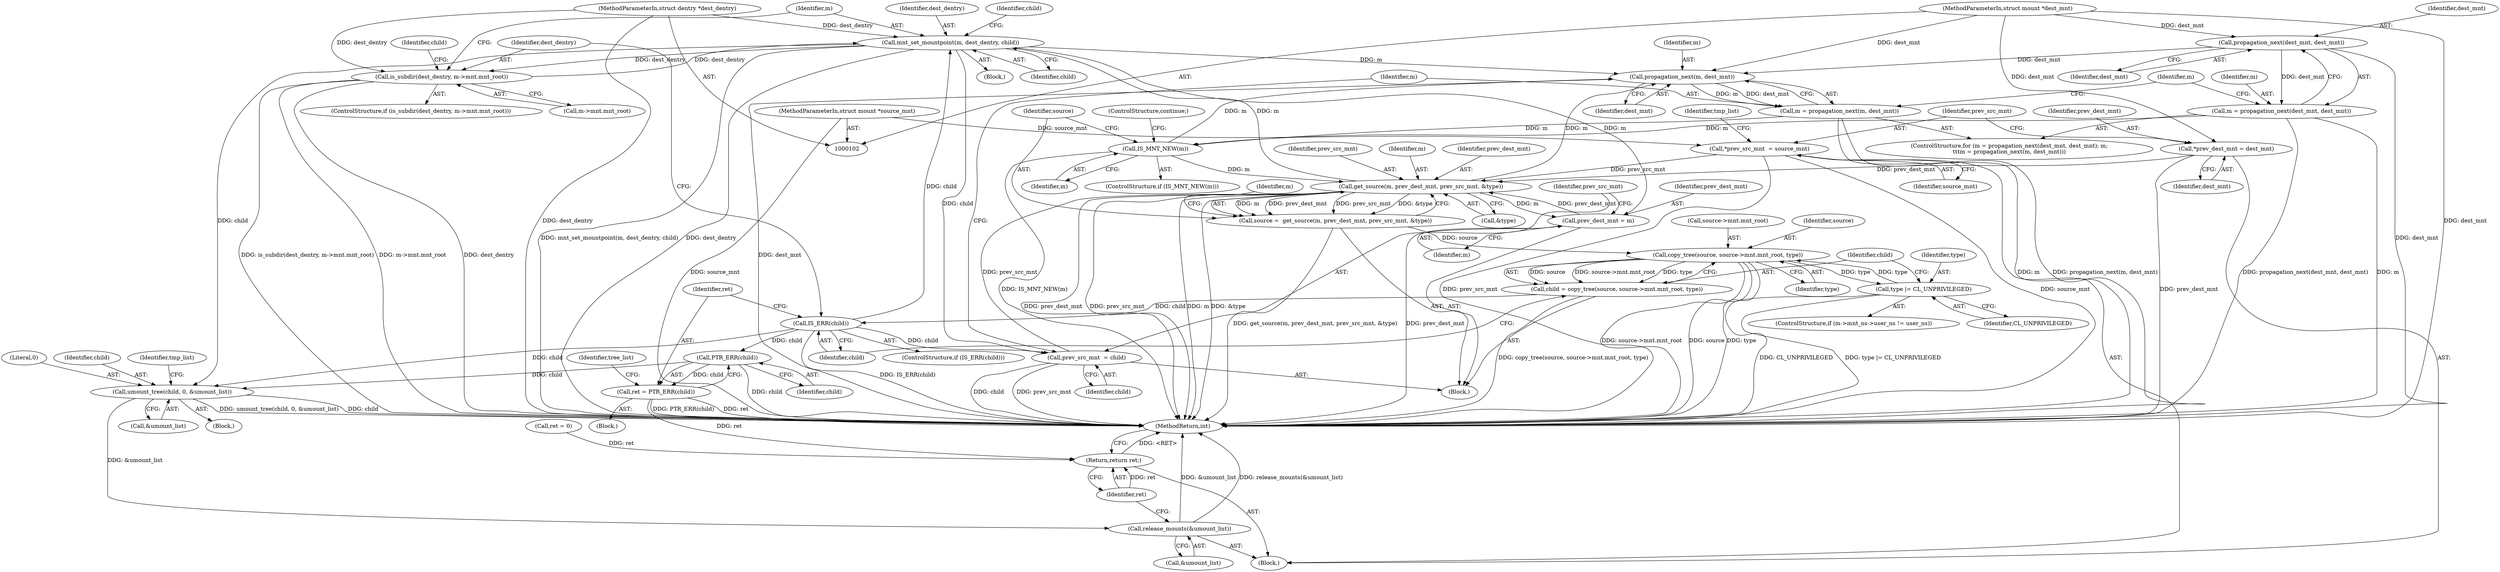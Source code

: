 digraph "0_linux_132c94e31b8bca8ea921f9f96a57d684fa4ae0a9_1@pointer" {
"1000207" [label="(Call,mnt_set_mountpoint(m, dest_dentry, child))"];
"1000157" [label="(Call,get_source(m, prev_dest_mnt, prev_src_mnt, &type))"];
"1000152" [label="(Call,IS_MNT_NEW(m))"];
"1000143" [label="(Call,m = propagation_next(m, dest_mnt))"];
"1000145" [label="(Call,propagation_next(m, dest_mnt))"];
"1000207" [label="(Call,mnt_set_mountpoint(m, dest_dentry, child))"];
"1000199" [label="(Call,is_subdir(dest_dentry, m->mnt.mnt_root))"];
"1000104" [label="(MethodParameterIn,struct dentry *dest_dentry)"];
"1000185" [label="(Call,IS_ERR(child))"];
"1000174" [label="(Call,child = copy_tree(source, source->mnt.mnt_root, type))"];
"1000176" [label="(Call,copy_tree(source, source->mnt.mnt_root, type))"];
"1000155" [label="(Call,source =  get_source(m, prev_dest_mnt, prev_src_mnt, &type))"];
"1000171" [label="(Call,type |= CL_UNPRIVILEGED)"];
"1000139" [label="(Call,propagation_next(dest_mnt, dest_mnt))"];
"1000103" [label="(MethodParameterIn,struct mount *dest_mnt)"];
"1000137" [label="(Call,m = propagation_next(dest_mnt, dest_mnt))"];
"1000125" [label="(Call,*prev_dest_mnt = dest_mnt)"];
"1000226" [label="(Call,prev_dest_mnt = m)"];
"1000129" [label="(Call,*prev_src_mnt  = source_mnt)"];
"1000105" [label="(MethodParameterIn,struct mount *source_mnt)"];
"1000229" [label="(Call,prev_src_mnt  = child)"];
"1000190" [label="(Call,PTR_ERR(child))"];
"1000188" [label="(Call,ret = PTR_ERR(child))"];
"1000253" [label="(Return,return ret;)"];
"1000242" [label="(Call,umount_tree(child, 0, &umount_list))"];
"1000250" [label="(Call,release_mounts(&umount_list))"];
"1000251" [label="(Call,&umount_list)"];
"1000140" [label="(Identifier,dest_mnt)"];
"1000172" [label="(Identifier,type)"];
"1000136" [label="(ControlStructure,for (m = propagation_next(dest_mnt, dest_mnt); m;\n\t\t\tm = propagation_next(m, dest_mnt)))"];
"1000228" [label="(Identifier,m)"];
"1000147" [label="(Identifier,dest_mnt)"];
"1000139" [label="(Call,propagation_next(dest_mnt, dest_mnt))"];
"1000142" [label="(Identifier,m)"];
"1000189" [label="(Identifier,ret)"];
"1000103" [label="(MethodParameterIn,struct mount *dest_mnt)"];
"1000171" [label="(Call,type |= CL_UNPRIVILEGED)"];
"1000174" [label="(Call,child = copy_tree(source, source->mnt.mnt_root, type))"];
"1000121" [label="(Call,ret = 0)"];
"1000151" [label="(ControlStructure,if (IS_MNT_NEW(m)))"];
"1000201" [label="(Call,m->mnt.mnt_root)"];
"1000163" [label="(ControlStructure,if (m->mnt_ns->user_ns != user_ns))"];
"1000186" [label="(Identifier,child)"];
"1000250" [label="(Call,release_mounts(&umount_list))"];
"1000209" [label="(Identifier,dest_dentry)"];
"1000229" [label="(Call,prev_src_mnt  = child)"];
"1000206" [label="(Block,)"];
"1000208" [label="(Identifier,m)"];
"1000226" [label="(Call,prev_dest_mnt = m)"];
"1000141" [label="(Identifier,dest_mnt)"];
"1000105" [label="(MethodParameterIn,struct mount *source_mnt)"];
"1000244" [label="(Literal,0)"];
"1000198" [label="(ControlStructure,if (is_subdir(dest_dentry, m->mnt.mnt_root)))"];
"1000143" [label="(Call,m = propagation_next(m, dest_mnt))"];
"1000125" [label="(Call,*prev_dest_mnt = dest_mnt)"];
"1000129" [label="(Call,*prev_src_mnt  = source_mnt)"];
"1000148" [label="(Block,)"];
"1000255" [label="(MethodReturn,int)"];
"1000231" [label="(Identifier,child)"];
"1000243" [label="(Identifier,child)"];
"1000153" [label="(Identifier,m)"];
"1000160" [label="(Identifier,prev_src_mnt)"];
"1000185" [label="(Call,IS_ERR(child))"];
"1000222" [label="(Identifier,child)"];
"1000245" [label="(Call,&umount_list)"];
"1000158" [label="(Identifier,m)"];
"1000253" [label="(Return,return ret;)"];
"1000131" [label="(Identifier,source_mnt)"];
"1000191" [label="(Identifier,child)"];
"1000227" [label="(Identifier,prev_dest_mnt)"];
"1000137" [label="(Call,m = propagation_next(dest_mnt, dest_mnt))"];
"1000161" [label="(Call,&type)"];
"1000177" [label="(Identifier,source)"];
"1000159" [label="(Identifier,prev_dest_mnt)"];
"1000167" [label="(Identifier,m)"];
"1000190" [label="(Call,PTR_ERR(child))"];
"1000187" [label="(Block,)"];
"1000138" [label="(Identifier,m)"];
"1000127" [label="(Identifier,dest_mnt)"];
"1000183" [label="(Identifier,type)"];
"1000188" [label="(Call,ret = PTR_ERR(child))"];
"1000230" [label="(Identifier,prev_src_mnt)"];
"1000152" [label="(Call,IS_MNT_NEW(m))"];
"1000146" [label="(Identifier,m)"];
"1000210" [label="(Identifier,child)"];
"1000156" [label="(Identifier,source)"];
"1000242" [label="(Call,umount_tree(child, 0, &umount_list))"];
"1000175" [label="(Identifier,child)"];
"1000199" [label="(Call,is_subdir(dest_dentry, m->mnt.mnt_root))"];
"1000178" [label="(Call,source->mnt.mnt_root)"];
"1000207" [label="(Call,mnt_set_mountpoint(m, dest_dentry, child))"];
"1000157" [label="(Call,get_source(m, prev_dest_mnt, prev_src_mnt, &type))"];
"1000107" [label="(Block,)"];
"1000126" [label="(Identifier,prev_dest_mnt)"];
"1000184" [label="(ControlStructure,if (IS_ERR(child)))"];
"1000104" [label="(MethodParameterIn,struct dentry *dest_dentry)"];
"1000133" [label="(Identifier,tmp_list)"];
"1000154" [label="(ControlStructure,continue;)"];
"1000155" [label="(Call,source =  get_source(m, prev_dest_mnt, prev_src_mnt, &type))"];
"1000145" [label="(Call,propagation_next(m, dest_mnt))"];
"1000130" [label="(Identifier,prev_src_mnt)"];
"1000240" [label="(Identifier,tmp_list)"];
"1000144" [label="(Identifier,m)"];
"1000176" [label="(Call,copy_tree(source, source->mnt.mnt_root, type))"];
"1000173" [label="(Identifier,CL_UNPRIVILEGED)"];
"1000254" [label="(Identifier,ret)"];
"1000241" [label="(Block,)"];
"1000200" [label="(Identifier,dest_dentry)"];
"1000214" [label="(Identifier,child)"];
"1000193" [label="(Identifier,tree_list)"];
"1000207" -> "1000206"  [label="AST: "];
"1000207" -> "1000210"  [label="CFG: "];
"1000208" -> "1000207"  [label="AST: "];
"1000209" -> "1000207"  [label="AST: "];
"1000210" -> "1000207"  [label="AST: "];
"1000214" -> "1000207"  [label="CFG: "];
"1000207" -> "1000255"  [label="DDG: mnt_set_mountpoint(m, dest_dentry, child)"];
"1000207" -> "1000255"  [label="DDG: dest_dentry"];
"1000207" -> "1000145"  [label="DDG: m"];
"1000207" -> "1000199"  [label="DDG: dest_dentry"];
"1000157" -> "1000207"  [label="DDG: m"];
"1000199" -> "1000207"  [label="DDG: dest_dentry"];
"1000104" -> "1000207"  [label="DDG: dest_dentry"];
"1000185" -> "1000207"  [label="DDG: child"];
"1000207" -> "1000226"  [label="DDG: m"];
"1000207" -> "1000229"  [label="DDG: child"];
"1000207" -> "1000242"  [label="DDG: child"];
"1000157" -> "1000155"  [label="AST: "];
"1000157" -> "1000161"  [label="CFG: "];
"1000158" -> "1000157"  [label="AST: "];
"1000159" -> "1000157"  [label="AST: "];
"1000160" -> "1000157"  [label="AST: "];
"1000161" -> "1000157"  [label="AST: "];
"1000155" -> "1000157"  [label="CFG: "];
"1000157" -> "1000255"  [label="DDG: prev_dest_mnt"];
"1000157" -> "1000255"  [label="DDG: prev_src_mnt"];
"1000157" -> "1000255"  [label="DDG: m"];
"1000157" -> "1000255"  [label="DDG: &type"];
"1000157" -> "1000145"  [label="DDG: m"];
"1000157" -> "1000155"  [label="DDG: m"];
"1000157" -> "1000155"  [label="DDG: prev_dest_mnt"];
"1000157" -> "1000155"  [label="DDG: prev_src_mnt"];
"1000157" -> "1000155"  [label="DDG: &type"];
"1000152" -> "1000157"  [label="DDG: m"];
"1000125" -> "1000157"  [label="DDG: prev_dest_mnt"];
"1000226" -> "1000157"  [label="DDG: prev_dest_mnt"];
"1000129" -> "1000157"  [label="DDG: prev_src_mnt"];
"1000229" -> "1000157"  [label="DDG: prev_src_mnt"];
"1000157" -> "1000226"  [label="DDG: m"];
"1000152" -> "1000151"  [label="AST: "];
"1000152" -> "1000153"  [label="CFG: "];
"1000153" -> "1000152"  [label="AST: "];
"1000154" -> "1000152"  [label="CFG: "];
"1000156" -> "1000152"  [label="CFG: "];
"1000152" -> "1000255"  [label="DDG: IS_MNT_NEW(m)"];
"1000152" -> "1000145"  [label="DDG: m"];
"1000143" -> "1000152"  [label="DDG: m"];
"1000137" -> "1000152"  [label="DDG: m"];
"1000143" -> "1000136"  [label="AST: "];
"1000143" -> "1000145"  [label="CFG: "];
"1000144" -> "1000143"  [label="AST: "];
"1000145" -> "1000143"  [label="AST: "];
"1000142" -> "1000143"  [label="CFG: "];
"1000143" -> "1000255"  [label="DDG: m"];
"1000143" -> "1000255"  [label="DDG: propagation_next(m, dest_mnt)"];
"1000145" -> "1000143"  [label="DDG: m"];
"1000145" -> "1000143"  [label="DDG: dest_mnt"];
"1000145" -> "1000147"  [label="CFG: "];
"1000146" -> "1000145"  [label="AST: "];
"1000147" -> "1000145"  [label="AST: "];
"1000145" -> "1000255"  [label="DDG: dest_mnt"];
"1000139" -> "1000145"  [label="DDG: dest_mnt"];
"1000103" -> "1000145"  [label="DDG: dest_mnt"];
"1000199" -> "1000198"  [label="AST: "];
"1000199" -> "1000201"  [label="CFG: "];
"1000200" -> "1000199"  [label="AST: "];
"1000201" -> "1000199"  [label="AST: "];
"1000208" -> "1000199"  [label="CFG: "];
"1000222" -> "1000199"  [label="CFG: "];
"1000199" -> "1000255"  [label="DDG: is_subdir(dest_dentry, m->mnt.mnt_root)"];
"1000199" -> "1000255"  [label="DDG: m->mnt.mnt_root"];
"1000199" -> "1000255"  [label="DDG: dest_dentry"];
"1000104" -> "1000199"  [label="DDG: dest_dentry"];
"1000104" -> "1000102"  [label="AST: "];
"1000104" -> "1000255"  [label="DDG: dest_dentry"];
"1000185" -> "1000184"  [label="AST: "];
"1000185" -> "1000186"  [label="CFG: "];
"1000186" -> "1000185"  [label="AST: "];
"1000189" -> "1000185"  [label="CFG: "];
"1000200" -> "1000185"  [label="CFG: "];
"1000185" -> "1000255"  [label="DDG: IS_ERR(child)"];
"1000174" -> "1000185"  [label="DDG: child"];
"1000185" -> "1000190"  [label="DDG: child"];
"1000185" -> "1000229"  [label="DDG: child"];
"1000185" -> "1000242"  [label="DDG: child"];
"1000174" -> "1000148"  [label="AST: "];
"1000174" -> "1000176"  [label="CFG: "];
"1000175" -> "1000174"  [label="AST: "];
"1000176" -> "1000174"  [label="AST: "];
"1000186" -> "1000174"  [label="CFG: "];
"1000174" -> "1000255"  [label="DDG: copy_tree(source, source->mnt.mnt_root, type)"];
"1000176" -> "1000174"  [label="DDG: source"];
"1000176" -> "1000174"  [label="DDG: source->mnt.mnt_root"];
"1000176" -> "1000174"  [label="DDG: type"];
"1000176" -> "1000183"  [label="CFG: "];
"1000177" -> "1000176"  [label="AST: "];
"1000178" -> "1000176"  [label="AST: "];
"1000183" -> "1000176"  [label="AST: "];
"1000176" -> "1000255"  [label="DDG: source->mnt.mnt_root"];
"1000176" -> "1000255"  [label="DDG: source"];
"1000176" -> "1000255"  [label="DDG: type"];
"1000176" -> "1000171"  [label="DDG: type"];
"1000155" -> "1000176"  [label="DDG: source"];
"1000171" -> "1000176"  [label="DDG: type"];
"1000155" -> "1000148"  [label="AST: "];
"1000156" -> "1000155"  [label="AST: "];
"1000167" -> "1000155"  [label="CFG: "];
"1000155" -> "1000255"  [label="DDG: get_source(m, prev_dest_mnt, prev_src_mnt, &type)"];
"1000171" -> "1000163"  [label="AST: "];
"1000171" -> "1000173"  [label="CFG: "];
"1000172" -> "1000171"  [label="AST: "];
"1000173" -> "1000171"  [label="AST: "];
"1000175" -> "1000171"  [label="CFG: "];
"1000171" -> "1000255"  [label="DDG: CL_UNPRIVILEGED"];
"1000171" -> "1000255"  [label="DDG: type |= CL_UNPRIVILEGED"];
"1000139" -> "1000137"  [label="AST: "];
"1000139" -> "1000141"  [label="CFG: "];
"1000140" -> "1000139"  [label="AST: "];
"1000141" -> "1000139"  [label="AST: "];
"1000137" -> "1000139"  [label="CFG: "];
"1000139" -> "1000255"  [label="DDG: dest_mnt"];
"1000139" -> "1000137"  [label="DDG: dest_mnt"];
"1000103" -> "1000139"  [label="DDG: dest_mnt"];
"1000103" -> "1000102"  [label="AST: "];
"1000103" -> "1000255"  [label="DDG: dest_mnt"];
"1000103" -> "1000125"  [label="DDG: dest_mnt"];
"1000137" -> "1000136"  [label="AST: "];
"1000138" -> "1000137"  [label="AST: "];
"1000142" -> "1000137"  [label="CFG: "];
"1000137" -> "1000255"  [label="DDG: propagation_next(dest_mnt, dest_mnt)"];
"1000137" -> "1000255"  [label="DDG: m"];
"1000125" -> "1000107"  [label="AST: "];
"1000125" -> "1000127"  [label="CFG: "];
"1000126" -> "1000125"  [label="AST: "];
"1000127" -> "1000125"  [label="AST: "];
"1000130" -> "1000125"  [label="CFG: "];
"1000125" -> "1000255"  [label="DDG: prev_dest_mnt"];
"1000226" -> "1000148"  [label="AST: "];
"1000226" -> "1000228"  [label="CFG: "];
"1000227" -> "1000226"  [label="AST: "];
"1000228" -> "1000226"  [label="AST: "];
"1000230" -> "1000226"  [label="CFG: "];
"1000226" -> "1000255"  [label="DDG: prev_dest_mnt"];
"1000129" -> "1000107"  [label="AST: "];
"1000129" -> "1000131"  [label="CFG: "];
"1000130" -> "1000129"  [label="AST: "];
"1000131" -> "1000129"  [label="AST: "];
"1000133" -> "1000129"  [label="CFG: "];
"1000129" -> "1000255"  [label="DDG: prev_src_mnt"];
"1000129" -> "1000255"  [label="DDG: source_mnt"];
"1000105" -> "1000129"  [label="DDG: source_mnt"];
"1000105" -> "1000102"  [label="AST: "];
"1000105" -> "1000255"  [label="DDG: source_mnt"];
"1000229" -> "1000148"  [label="AST: "];
"1000229" -> "1000231"  [label="CFG: "];
"1000230" -> "1000229"  [label="AST: "];
"1000231" -> "1000229"  [label="AST: "];
"1000144" -> "1000229"  [label="CFG: "];
"1000229" -> "1000255"  [label="DDG: child"];
"1000229" -> "1000255"  [label="DDG: prev_src_mnt"];
"1000190" -> "1000188"  [label="AST: "];
"1000190" -> "1000191"  [label="CFG: "];
"1000191" -> "1000190"  [label="AST: "];
"1000188" -> "1000190"  [label="CFG: "];
"1000190" -> "1000255"  [label="DDG: child"];
"1000190" -> "1000188"  [label="DDG: child"];
"1000190" -> "1000242"  [label="DDG: child"];
"1000188" -> "1000187"  [label="AST: "];
"1000189" -> "1000188"  [label="AST: "];
"1000193" -> "1000188"  [label="CFG: "];
"1000188" -> "1000255"  [label="DDG: PTR_ERR(child)"];
"1000188" -> "1000255"  [label="DDG: ret"];
"1000188" -> "1000253"  [label="DDG: ret"];
"1000253" -> "1000107"  [label="AST: "];
"1000253" -> "1000254"  [label="CFG: "];
"1000254" -> "1000253"  [label="AST: "];
"1000255" -> "1000253"  [label="CFG: "];
"1000253" -> "1000255"  [label="DDG: <RET>"];
"1000254" -> "1000253"  [label="DDG: ret"];
"1000121" -> "1000253"  [label="DDG: ret"];
"1000242" -> "1000241"  [label="AST: "];
"1000242" -> "1000245"  [label="CFG: "];
"1000243" -> "1000242"  [label="AST: "];
"1000244" -> "1000242"  [label="AST: "];
"1000245" -> "1000242"  [label="AST: "];
"1000240" -> "1000242"  [label="CFG: "];
"1000242" -> "1000255"  [label="DDG: umount_tree(child, 0, &umount_list)"];
"1000242" -> "1000255"  [label="DDG: child"];
"1000242" -> "1000250"  [label="DDG: &umount_list"];
"1000250" -> "1000107"  [label="AST: "];
"1000250" -> "1000251"  [label="CFG: "];
"1000251" -> "1000250"  [label="AST: "];
"1000254" -> "1000250"  [label="CFG: "];
"1000250" -> "1000255"  [label="DDG: &umount_list"];
"1000250" -> "1000255"  [label="DDG: release_mounts(&umount_list)"];
}
